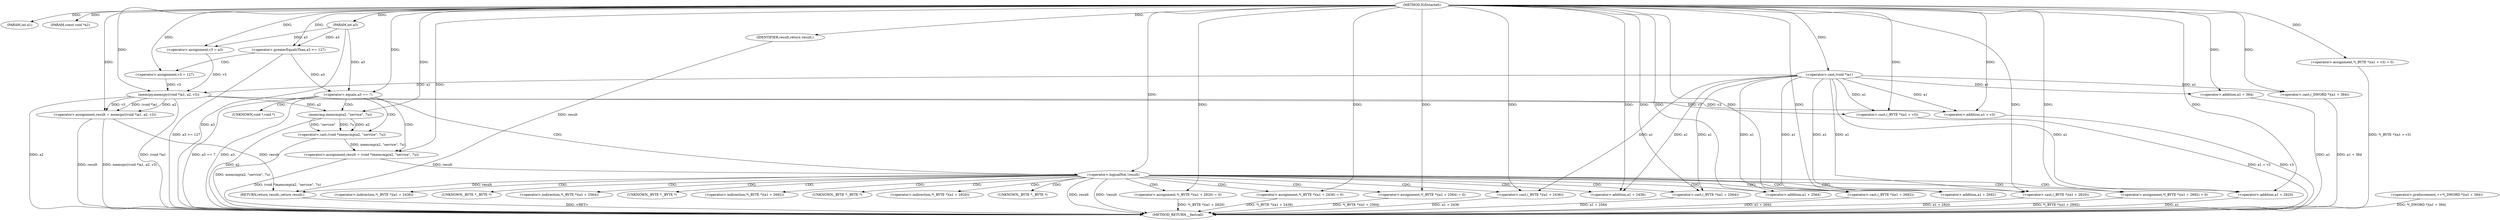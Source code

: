 digraph IGDstartelt {  
"1000103" [label = "(METHOD,IGDstartelt)" ]
"1000194" [label = "(METHOD_RETURN,__fastcall)" ]
"1000104" [label = "(PARAM,int a1)" ]
"1000105" [label = "(PARAM,const void *a2)" ]
"1000106" [label = "(PARAM,int a3)" ]
"1000110" [label = "(<operator>.assignment,v3 = a3)" ]
"1000114" [label = "(<operator>.greaterEqualsThan,a3 >= 127)" ]
"1000117" [label = "(<operator>.assignment,v3 = 127)" ]
"1000120" [label = "(<operator>.assignment,result = memcpy((void *)a1, a2, v3))" ]
"1000122" [label = "(memcpy,memcpy((void *)a1, a2, v3))" ]
"1000123" [label = "(<operator>.cast,(void *)a1)" ]
"1000128" [label = "(<operator>.assignment,*(_BYTE *)(a1 + v3) = 0)" ]
"1000130" [label = "(<operator>.cast,(_BYTE *)(a1 + v3))" ]
"1000132" [label = "(<operator>.addition,a1 + v3)" ]
"1000136" [label = "(<operator>.preIncrement,++*(_DWORD *)(a1 + 384))" ]
"1000138" [label = "(<operator>.cast,(_DWORD *)(a1 + 384))" ]
"1000140" [label = "(<operator>.addition,a1 + 384)" ]
"1000144" [label = "(<operator>.equals,a3 == 7)" ]
"1000148" [label = "(<operator>.assignment,result = (void *)memcmp(a2, \"service\", 7u))" ]
"1000150" [label = "(<operator>.cast,(void *)memcmp(a2, \"service\", 7u))" ]
"1000152" [label = "(memcmp,memcmp(a2, \"service\", 7u))" ]
"1000157" [label = "(<operator>.logicalNot,!result)" ]
"1000160" [label = "(<operator>.assignment,*(_BYTE *)(a1 + 2436) = 0)" ]
"1000162" [label = "(<operator>.cast,(_BYTE *)(a1 + 2436))" ]
"1000164" [label = "(<operator>.addition,a1 + 2436)" ]
"1000168" [label = "(<operator>.assignment,*(_BYTE *)(a1 + 2564) = 0)" ]
"1000170" [label = "(<operator>.cast,(_BYTE *)(a1 + 2564))" ]
"1000172" [label = "(<operator>.addition,a1 + 2564)" ]
"1000176" [label = "(<operator>.assignment,*(_BYTE *)(a1 + 2692) = 0)" ]
"1000178" [label = "(<operator>.cast,(_BYTE *)(a1 + 2692))" ]
"1000180" [label = "(<operator>.addition,a1 + 2692)" ]
"1000184" [label = "(<operator>.assignment,*(_BYTE *)(a1 + 2820) = 0)" ]
"1000186" [label = "(<operator>.cast,(_BYTE *)(a1 + 2820))" ]
"1000188" [label = "(<operator>.addition,a1 + 2820)" ]
"1000192" [label = "(RETURN,return result;,return result;)" ]
"1000193" [label = "(IDENTIFIER,result,return result;)" ]
"1000151" [label = "(UNKNOWN,void *,void *)" ]
"1000161" [label = "(<operator>.indirection,*(_BYTE *)(a1 + 2436))" ]
"1000163" [label = "(UNKNOWN,_BYTE *,_BYTE *)" ]
"1000169" [label = "(<operator>.indirection,*(_BYTE *)(a1 + 2564))" ]
"1000171" [label = "(UNKNOWN,_BYTE *,_BYTE *)" ]
"1000177" [label = "(<operator>.indirection,*(_BYTE *)(a1 + 2692))" ]
"1000179" [label = "(UNKNOWN,_BYTE *,_BYTE *)" ]
"1000185" [label = "(<operator>.indirection,*(_BYTE *)(a1 + 2820))" ]
"1000187" [label = "(UNKNOWN,_BYTE *,_BYTE *)" ]
  "1000192" -> "1000194"  [ label = "DDG: <RET>"] 
  "1000162" -> "1000194"  [ label = "DDG: a1 + 2436"] 
  "1000188" -> "1000194"  [ label = "DDG: a1"] 
  "1000157" -> "1000194"  [ label = "DDG: result"] 
  "1000184" -> "1000194"  [ label = "DDG: *(_BYTE *)(a1 + 2820)"] 
  "1000186" -> "1000194"  [ label = "DDG: a1 + 2820"] 
  "1000114" -> "1000194"  [ label = "DDG: a3 >= 127"] 
  "1000128" -> "1000194"  [ label = "DDG: *(_BYTE *)(a1 + v3)"] 
  "1000170" -> "1000194"  [ label = "DDG: a1 + 2564"] 
  "1000122" -> "1000194"  [ label = "DDG: (void *)a1"] 
  "1000144" -> "1000194"  [ label = "DDG: a3 == 7"] 
  "1000160" -> "1000194"  [ label = "DDG: *(_BYTE *)(a1 + 2436)"] 
  "1000120" -> "1000194"  [ label = "DDG: memcpy((void *)a1, a2, v3)"] 
  "1000157" -> "1000194"  [ label = "DDG: !result"] 
  "1000150" -> "1000194"  [ label = "DDG: memcmp(a2, \"service\", 7u)"] 
  "1000120" -> "1000194"  [ label = "DDG: result"] 
  "1000136" -> "1000194"  [ label = "DDG: *(_DWORD *)(a1 + 384)"] 
  "1000132" -> "1000194"  [ label = "DDG: v3"] 
  "1000152" -> "1000194"  [ label = "DDG: a2"] 
  "1000148" -> "1000194"  [ label = "DDG: (void *)memcmp(a2, \"service\", 7u)"] 
  "1000178" -> "1000194"  [ label = "DDG: a1 + 2692"] 
  "1000140" -> "1000194"  [ label = "DDG: a1"] 
  "1000122" -> "1000194"  [ label = "DDG: a2"] 
  "1000176" -> "1000194"  [ label = "DDG: *(_BYTE *)(a1 + 2692)"] 
  "1000168" -> "1000194"  [ label = "DDG: *(_BYTE *)(a1 + 2564)"] 
  "1000138" -> "1000194"  [ label = "DDG: a1 + 384"] 
  "1000144" -> "1000194"  [ label = "DDG: a3"] 
  "1000106" -> "1000194"  [ label = "DDG: a3"] 
  "1000130" -> "1000194"  [ label = "DDG: a1 + v3"] 
  "1000103" -> "1000104"  [ label = "DDG: "] 
  "1000103" -> "1000105"  [ label = "DDG: "] 
  "1000103" -> "1000106"  [ label = "DDG: "] 
  "1000106" -> "1000110"  [ label = "DDG: a3"] 
  "1000103" -> "1000110"  [ label = "DDG: "] 
  "1000106" -> "1000114"  [ label = "DDG: a3"] 
  "1000103" -> "1000114"  [ label = "DDG: "] 
  "1000103" -> "1000117"  [ label = "DDG: "] 
  "1000122" -> "1000120"  [ label = "DDG: (void *)a1"] 
  "1000122" -> "1000120"  [ label = "DDG: a2"] 
  "1000122" -> "1000120"  [ label = "DDG: v3"] 
  "1000103" -> "1000120"  [ label = "DDG: "] 
  "1000123" -> "1000122"  [ label = "DDG: a1"] 
  "1000103" -> "1000123"  [ label = "DDG: "] 
  "1000103" -> "1000122"  [ label = "DDG: "] 
  "1000117" -> "1000122"  [ label = "DDG: v3"] 
  "1000110" -> "1000122"  [ label = "DDG: v3"] 
  "1000103" -> "1000128"  [ label = "DDG: "] 
  "1000123" -> "1000130"  [ label = "DDG: a1"] 
  "1000103" -> "1000130"  [ label = "DDG: "] 
  "1000122" -> "1000130"  [ label = "DDG: v3"] 
  "1000123" -> "1000132"  [ label = "DDG: a1"] 
  "1000103" -> "1000132"  [ label = "DDG: "] 
  "1000122" -> "1000132"  [ label = "DDG: v3"] 
  "1000103" -> "1000138"  [ label = "DDG: "] 
  "1000123" -> "1000138"  [ label = "DDG: a1"] 
  "1000103" -> "1000140"  [ label = "DDG: "] 
  "1000123" -> "1000140"  [ label = "DDG: a1"] 
  "1000114" -> "1000144"  [ label = "DDG: a3"] 
  "1000106" -> "1000144"  [ label = "DDG: a3"] 
  "1000103" -> "1000144"  [ label = "DDG: "] 
  "1000150" -> "1000148"  [ label = "DDG: memcmp(a2, \"service\", 7u)"] 
  "1000103" -> "1000148"  [ label = "DDG: "] 
  "1000152" -> "1000150"  [ label = "DDG: a2"] 
  "1000152" -> "1000150"  [ label = "DDG: \"service\""] 
  "1000152" -> "1000150"  [ label = "DDG: 7u"] 
  "1000122" -> "1000152"  [ label = "DDG: a2"] 
  "1000103" -> "1000152"  [ label = "DDG: "] 
  "1000148" -> "1000157"  [ label = "DDG: result"] 
  "1000103" -> "1000157"  [ label = "DDG: "] 
  "1000103" -> "1000160"  [ label = "DDG: "] 
  "1000103" -> "1000162"  [ label = "DDG: "] 
  "1000123" -> "1000162"  [ label = "DDG: a1"] 
  "1000103" -> "1000164"  [ label = "DDG: "] 
  "1000123" -> "1000164"  [ label = "DDG: a1"] 
  "1000103" -> "1000168"  [ label = "DDG: "] 
  "1000103" -> "1000170"  [ label = "DDG: "] 
  "1000123" -> "1000170"  [ label = "DDG: a1"] 
  "1000103" -> "1000172"  [ label = "DDG: "] 
  "1000123" -> "1000172"  [ label = "DDG: a1"] 
  "1000103" -> "1000176"  [ label = "DDG: "] 
  "1000103" -> "1000178"  [ label = "DDG: "] 
  "1000123" -> "1000178"  [ label = "DDG: a1"] 
  "1000103" -> "1000180"  [ label = "DDG: "] 
  "1000123" -> "1000180"  [ label = "DDG: a1"] 
  "1000103" -> "1000184"  [ label = "DDG: "] 
  "1000103" -> "1000186"  [ label = "DDG: "] 
  "1000123" -> "1000186"  [ label = "DDG: a1"] 
  "1000103" -> "1000188"  [ label = "DDG: "] 
  "1000123" -> "1000188"  [ label = "DDG: a1"] 
  "1000193" -> "1000192"  [ label = "DDG: result"] 
  "1000120" -> "1000192"  [ label = "DDG: result"] 
  "1000157" -> "1000192"  [ label = "DDG: result"] 
  "1000103" -> "1000193"  [ label = "DDG: "] 
  "1000114" -> "1000117"  [ label = "CDG: "] 
  "1000144" -> "1000157"  [ label = "CDG: "] 
  "1000144" -> "1000152"  [ label = "CDG: "] 
  "1000144" -> "1000151"  [ label = "CDG: "] 
  "1000144" -> "1000150"  [ label = "CDG: "] 
  "1000144" -> "1000148"  [ label = "CDG: "] 
  "1000157" -> "1000176"  [ label = "CDG: "] 
  "1000157" -> "1000172"  [ label = "CDG: "] 
  "1000157" -> "1000171"  [ label = "CDG: "] 
  "1000157" -> "1000170"  [ label = "CDG: "] 
  "1000157" -> "1000169"  [ label = "CDG: "] 
  "1000157" -> "1000168"  [ label = "CDG: "] 
  "1000157" -> "1000164"  [ label = "CDG: "] 
  "1000157" -> "1000163"  [ label = "CDG: "] 
  "1000157" -> "1000162"  [ label = "CDG: "] 
  "1000157" -> "1000161"  [ label = "CDG: "] 
  "1000157" -> "1000188"  [ label = "CDG: "] 
  "1000157" -> "1000187"  [ label = "CDG: "] 
  "1000157" -> "1000186"  [ label = "CDG: "] 
  "1000157" -> "1000185"  [ label = "CDG: "] 
  "1000157" -> "1000184"  [ label = "CDG: "] 
  "1000157" -> "1000180"  [ label = "CDG: "] 
  "1000157" -> "1000179"  [ label = "CDG: "] 
  "1000157" -> "1000178"  [ label = "CDG: "] 
  "1000157" -> "1000177"  [ label = "CDG: "] 
  "1000157" -> "1000160"  [ label = "CDG: "] 
}
